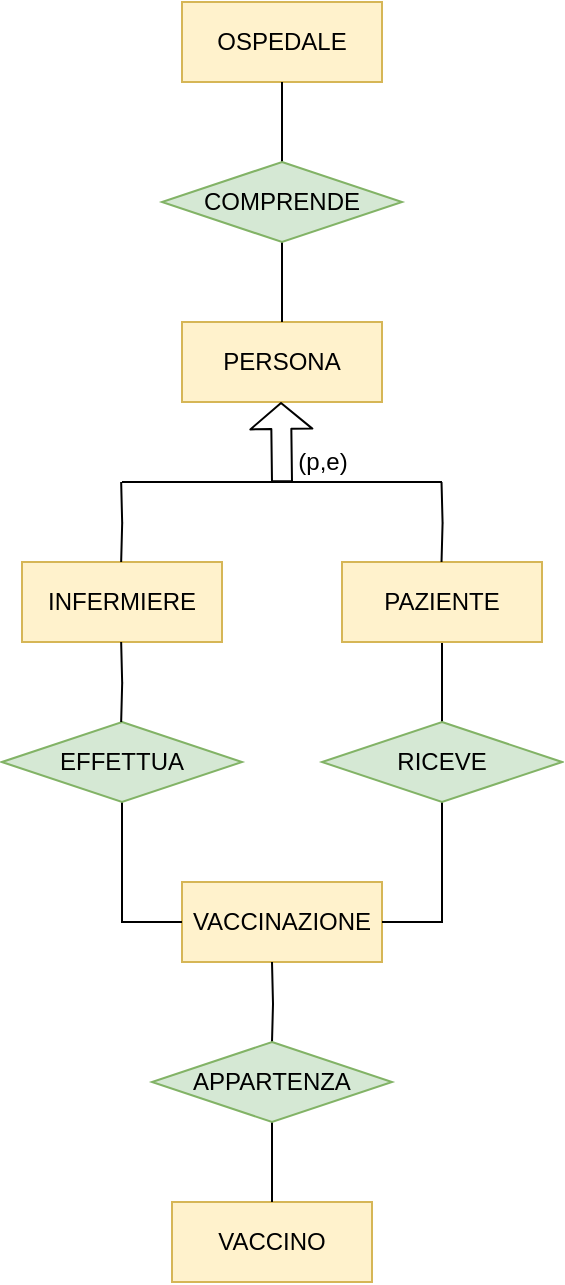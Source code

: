 <mxfile version="14.7.2" type="device"><diagram id="vmxhlM4H4fCMMcgw9J3l" name="Page-1"><mxGraphModel dx="1730" dy="958" grid="1" gridSize="10" guides="1" tooltips="1" connect="1" arrows="1" fold="1" page="1" pageScale="1" pageWidth="827" pageHeight="1169" math="0" shadow="0"><root><mxCell id="0"/><mxCell id="1" parent="0"/><mxCell id="v9eKpqqOqbw1PWD-ZjKG-1" value="PERSONA" style="whiteSpace=wrap;html=1;align=center;fillColor=#fff2cc;strokeColor=#d6b656;" vertex="1" parent="1"><mxGeometry x="350" y="190" width="100" height="40" as="geometry"/></mxCell><mxCell id="v9eKpqqOqbw1PWD-ZjKG-2" value="&lt;font style=&quot;font-size: 12px&quot;&gt;OSPEDALE&lt;/font&gt;" style="whiteSpace=wrap;html=1;align=center;fontSize=9;fillColor=#fff2cc;strokeColor=#d6b656;" vertex="1" parent="1"><mxGeometry x="350" y="30" width="100" height="40" as="geometry"/></mxCell><mxCell id="v9eKpqqOqbw1PWD-ZjKG-3" value="" style="shape=flexArrow;endArrow=classic;html=1;fontSize=9;endSize=4;" edge="1" parent="1"><mxGeometry width="50" height="50" relative="1" as="geometry"><mxPoint x="400" y="270" as="sourcePoint"/><mxPoint x="399.5" y="230" as="targetPoint"/></mxGeometry></mxCell><mxCell id="v9eKpqqOqbw1PWD-ZjKG-4" value="" style="endArrow=none;html=1;fontSize=9;endSize=4;" edge="1" parent="1"><mxGeometry width="50" height="50" relative="1" as="geometry"><mxPoint x="320" y="270" as="sourcePoint"/><mxPoint x="480" y="270" as="targetPoint"/></mxGeometry></mxCell><mxCell id="v9eKpqqOqbw1PWD-ZjKG-5" value="(p,e)" style="text;html=1;align=center;verticalAlign=middle;resizable=0;points=[];autosize=1;strokeColor=none;fontSize=12;" vertex="1" parent="1"><mxGeometry x="400" y="250" width="40" height="20" as="geometry"/></mxCell><mxCell id="v9eKpqqOqbw1PWD-ZjKG-6" value="INFERMIERE" style="whiteSpace=wrap;html=1;align=center;fontSize=12;fillColor=#fff2cc;strokeColor=#d6b656;" vertex="1" parent="1"><mxGeometry x="270" y="310" width="100" height="40" as="geometry"/></mxCell><mxCell id="v9eKpqqOqbw1PWD-ZjKG-7" style="edgeStyle=orthogonalEdgeStyle;rounded=0;orthogonalLoop=1;jettySize=auto;html=1;exitX=0.5;exitY=1;exitDx=0;exitDy=0;entryX=0.5;entryY=0;entryDx=0;entryDy=0;endArrow=none;endFill=0;" edge="1" parent="1" source="v9eKpqqOqbw1PWD-ZjKG-8" target="v9eKpqqOqbw1PWD-ZjKG-16"><mxGeometry relative="1" as="geometry"/></mxCell><mxCell id="v9eKpqqOqbw1PWD-ZjKG-8" value="PAZIENTE" style="whiteSpace=wrap;html=1;align=center;fontSize=12;fillColor=#fff2cc;strokeColor=#d6b656;" vertex="1" parent="1"><mxGeometry x="430" y="310" width="100" height="40" as="geometry"/></mxCell><mxCell id="v9eKpqqOqbw1PWD-ZjKG-9" style="edgeStyle=orthogonalEdgeStyle;rounded=0;orthogonalLoop=1;jettySize=auto;html=1;exitX=0.5;exitY=0;exitDx=0;exitDy=0;entryX=0.5;entryY=1;entryDx=0;entryDy=0;fontSize=9;startArrow=none;startFill=0;endArrow=none;endFill=0;endSize=4;" edge="1" parent="1" source="v9eKpqqOqbw1PWD-ZjKG-11" target="v9eKpqqOqbw1PWD-ZjKG-2"><mxGeometry relative="1" as="geometry"/></mxCell><mxCell id="v9eKpqqOqbw1PWD-ZjKG-10" style="edgeStyle=orthogonalEdgeStyle;rounded=0;orthogonalLoop=1;jettySize=auto;html=1;exitX=0.5;exitY=1;exitDx=0;exitDy=0;entryX=0.5;entryY=0;entryDx=0;entryDy=0;fontSize=9;startArrow=none;startFill=0;endArrow=none;endFill=0;endSize=4;" edge="1" parent="1" source="v9eKpqqOqbw1PWD-ZjKG-11" target="v9eKpqqOqbw1PWD-ZjKG-1"><mxGeometry relative="1" as="geometry"/></mxCell><mxCell id="v9eKpqqOqbw1PWD-ZjKG-11" value="&lt;span style=&quot;font-size: 12px&quot;&gt;COMPRENDE&lt;/span&gt;" style="shape=rhombus;perimeter=rhombusPerimeter;whiteSpace=wrap;html=1;align=center;fontSize=9;fillColor=#d5e8d4;strokeColor=#82b366;" vertex="1" parent="1"><mxGeometry x="340" y="110" width="120" height="40" as="geometry"/></mxCell><mxCell id="v9eKpqqOqbw1PWD-ZjKG-12" value="VACCINAZIONE" style="whiteSpace=wrap;html=1;align=center;fillColor=#fff2cc;strokeColor=#d6b656;" vertex="1" parent="1"><mxGeometry x="350" y="470" width="100" height="40" as="geometry"/></mxCell><mxCell id="v9eKpqqOqbw1PWD-ZjKG-13" style="edgeStyle=orthogonalEdgeStyle;rounded=0;orthogonalLoop=1;jettySize=auto;html=1;exitX=0.5;exitY=1;exitDx=0;exitDy=0;entryX=0;entryY=0.5;entryDx=0;entryDy=0;endArrow=none;endFill=0;" edge="1" parent="1" source="v9eKpqqOqbw1PWD-ZjKG-14" target="v9eKpqqOqbw1PWD-ZjKG-12"><mxGeometry relative="1" as="geometry"/></mxCell><mxCell id="v9eKpqqOqbw1PWD-ZjKG-14" value="EFFETTUA" style="shape=rhombus;perimeter=rhombusPerimeter;whiteSpace=wrap;html=1;align=center;fillColor=#d5e8d4;strokeColor=#82b366;" vertex="1" parent="1"><mxGeometry x="260" y="390" width="120" height="40" as="geometry"/></mxCell><mxCell id="v9eKpqqOqbw1PWD-ZjKG-15" style="edgeStyle=orthogonalEdgeStyle;rounded=0;orthogonalLoop=1;jettySize=auto;html=1;exitX=0.5;exitY=1;exitDx=0;exitDy=0;entryX=1;entryY=0.5;entryDx=0;entryDy=0;endArrow=none;endFill=0;" edge="1" parent="1" source="v9eKpqqOqbw1PWD-ZjKG-16" target="v9eKpqqOqbw1PWD-ZjKG-12"><mxGeometry relative="1" as="geometry"/></mxCell><mxCell id="v9eKpqqOqbw1PWD-ZjKG-16" value="RICEVE" style="shape=rhombus;perimeter=rhombusPerimeter;whiteSpace=wrap;html=1;align=center;fillColor=#d5e8d4;strokeColor=#82b366;" vertex="1" parent="1"><mxGeometry x="420" y="390" width="120" height="40" as="geometry"/></mxCell><mxCell id="v9eKpqqOqbw1PWD-ZjKG-17" style="edgeStyle=orthogonalEdgeStyle;rounded=0;orthogonalLoop=1;jettySize=auto;html=1;exitX=0.5;exitY=0;exitDx=0;exitDy=0;entryX=0.5;entryY=1;entryDx=0;entryDy=0;fontSize=9;startArrow=none;startFill=0;endArrow=none;endFill=0;endSize=4;" edge="1" parent="1"><mxGeometry relative="1" as="geometry"><mxPoint x="319.58" y="310" as="sourcePoint"/><mxPoint x="319.58" y="270" as="targetPoint"/></mxGeometry></mxCell><mxCell id="v9eKpqqOqbw1PWD-ZjKG-18" style="edgeStyle=orthogonalEdgeStyle;rounded=0;orthogonalLoop=1;jettySize=auto;html=1;exitX=0.5;exitY=0;exitDx=0;exitDy=0;entryX=0.5;entryY=1;entryDx=0;entryDy=0;fontSize=9;startArrow=none;startFill=0;endArrow=none;endFill=0;endSize=4;" edge="1" parent="1"><mxGeometry relative="1" as="geometry"><mxPoint x="479.76" y="310" as="sourcePoint"/><mxPoint x="479.76" y="270" as="targetPoint"/></mxGeometry></mxCell><mxCell id="v9eKpqqOqbw1PWD-ZjKG-19" style="edgeStyle=orthogonalEdgeStyle;rounded=0;orthogonalLoop=1;jettySize=auto;html=1;exitX=0.5;exitY=0;exitDx=0;exitDy=0;entryX=0.5;entryY=1;entryDx=0;entryDy=0;fontSize=9;startArrow=none;startFill=0;endArrow=none;endFill=0;endSize=4;" edge="1" parent="1"><mxGeometry relative="1" as="geometry"><mxPoint x="319.58" y="390" as="sourcePoint"/><mxPoint x="319.58" y="350" as="targetPoint"/></mxGeometry></mxCell><mxCell id="v9eKpqqOqbw1PWD-ZjKG-20" style="edgeStyle=orthogonalEdgeStyle;rounded=0;orthogonalLoop=1;jettySize=auto;html=1;exitX=0.5;exitY=1;exitDx=0;exitDy=0;entryX=0.5;entryY=0;entryDx=0;entryDy=0;endArrow=none;endFill=0;" edge="1" parent="1" target="v9eKpqqOqbw1PWD-ZjKG-28"><mxGeometry relative="1" as="geometry"><mxPoint x="395" y="510" as="sourcePoint"/></mxGeometry></mxCell><mxCell id="v9eKpqqOqbw1PWD-ZjKG-22" value="&lt;font style=&quot;font-size: 12px&quot;&gt;VACCINO&lt;/font&gt;" style="whiteSpace=wrap;html=1;align=center;fontSize=9;fillColor=#fff2cc;strokeColor=#d6b656;" vertex="1" parent="1"><mxGeometry x="345" y="630" width="100" height="40" as="geometry"/></mxCell><mxCell id="v9eKpqqOqbw1PWD-ZjKG-27" value="" style="edgeStyle=orthogonalEdgeStyle;rounded=0;orthogonalLoop=1;jettySize=auto;html=1;endArrow=none;endFill=0;" edge="1" parent="1" source="v9eKpqqOqbw1PWD-ZjKG-28" target="v9eKpqqOqbw1PWD-ZjKG-22"><mxGeometry relative="1" as="geometry"/></mxCell><mxCell id="v9eKpqqOqbw1PWD-ZjKG-28" value="APPARTENZA" style="shape=rhombus;perimeter=rhombusPerimeter;whiteSpace=wrap;html=1;align=center;fillColor=#d5e8d4;strokeColor=#82b366;" vertex="1" parent="1"><mxGeometry x="335" y="550" width="120" height="40" as="geometry"/></mxCell></root></mxGraphModel></diagram></mxfile>